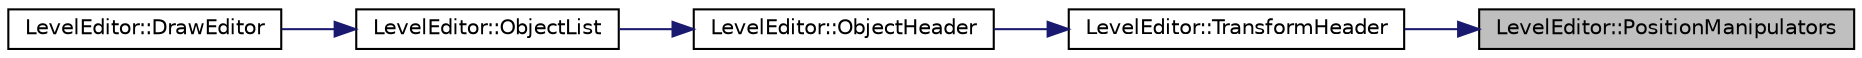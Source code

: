 digraph "LevelEditor::PositionManipulators"
{
 // LATEX_PDF_SIZE
  edge [fontname="Helvetica",fontsize="10",labelfontname="Helvetica",labelfontsize="10"];
  node [fontname="Helvetica",fontsize="10",shape=record];
  rankdir="RL";
  Node47 [label="LevelEditor::PositionManipulators",height=0.2,width=0.4,color="black", fillcolor="grey75", style="filled", fontcolor="black",tooltip="displays the position fields in the transform editor"];
  Node47 -> Node48 [dir="back",color="midnightblue",fontsize="10",style="solid",fontname="Helvetica"];
  Node48 [label="LevelEditor::TransformHeader",height=0.2,width=0.4,color="black", fillcolor="white", style="filled",URL="$class_level_editor.html#aac394ace767b605adef1afdfb0473046",tooltip="displays the gameobjects transform editor"];
  Node48 -> Node49 [dir="back",color="midnightblue",fontsize="10",style="solid",fontname="Helvetica"];
  Node49 [label="LevelEditor::ObjectHeader",height=0.2,width=0.4,color="black", fillcolor="white", style="filled",URL="$class_level_editor.html#a5ce65e32e9be38dc053d25a18e0018de",tooltip="Creates the objects header using the current gameobject in the iterator."];
  Node49 -> Node50 [dir="back",color="midnightblue",fontsize="10",style="solid",fontname="Helvetica"];
  Node50 [label="LevelEditor::ObjectList",height=0.2,width=0.4,color="black", fillcolor="white", style="filled",URL="$class_level_editor.html#a5d2e208fa4bc8f4fd463c8bc09e209f0",tooltip="fills in the object list"];
  Node50 -> Node51 [dir="back",color="midnightblue",fontsize="10",style="solid",fontname="Helvetica"];
  Node51 [label="LevelEditor::DrawEditor",height=0.2,width=0.4,color="black", fillcolor="white", style="filled",URL="$class_level_editor.html#a4582620d8c322b6cb1d68dd32dcf5048",tooltip="Draws the editor to screen."];
}
